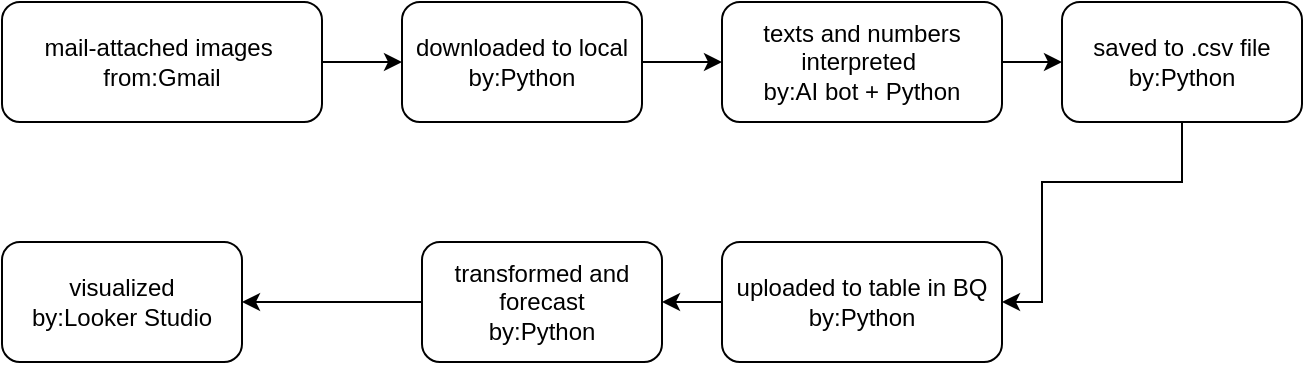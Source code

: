 <mxfile version="26.1.3">
  <diagram name="Page-1" id="FkBX0lCtyiiwPHw7W5XG">
    <mxGraphModel dx="828" dy="760" grid="1" gridSize="10" guides="1" tooltips="1" connect="1" arrows="1" fold="1" page="1" pageScale="1" pageWidth="850" pageHeight="1100" math="0" shadow="0">
      <root>
        <mxCell id="0" />
        <mxCell id="1" parent="0" />
        <mxCell id="xpbiR89e_bqxvKsGa3NA-8" style="edgeStyle=orthogonalEdgeStyle;rounded=0;orthogonalLoop=1;jettySize=auto;html=1;entryX=0;entryY=0.5;entryDx=0;entryDy=0;" edge="1" parent="1" source="xpbiR89e_bqxvKsGa3NA-1" target="xpbiR89e_bqxvKsGa3NA-7">
          <mxGeometry relative="1" as="geometry" />
        </mxCell>
        <mxCell id="xpbiR89e_bqxvKsGa3NA-1" value="&lt;div&gt;mail-attached images&amp;nbsp;&lt;/div&gt;&lt;div&gt;from:Gmail&lt;/div&gt;" style="rounded=1;whiteSpace=wrap;html=1;" vertex="1" parent="1">
          <mxGeometry x="40" y="260" width="160" height="60" as="geometry" />
        </mxCell>
        <mxCell id="xpbiR89e_bqxvKsGa3NA-12" style="edgeStyle=orthogonalEdgeStyle;rounded=0;orthogonalLoop=1;jettySize=auto;html=1;entryX=1;entryY=0.5;entryDx=0;entryDy=0;" edge="1" parent="1" source="xpbiR89e_bqxvKsGa3NA-2" target="xpbiR89e_bqxvKsGa3NA-5">
          <mxGeometry relative="1" as="geometry" />
        </mxCell>
        <mxCell id="xpbiR89e_bqxvKsGa3NA-2" value="&lt;div&gt;uploaded to table in BQ&lt;/div&gt;&lt;div&gt;by:Python&lt;/div&gt;" style="rounded=1;whiteSpace=wrap;html=1;" vertex="1" parent="1">
          <mxGeometry x="400" y="380" width="140" height="60" as="geometry" />
        </mxCell>
        <mxCell id="xpbiR89e_bqxvKsGa3NA-10" style="edgeStyle=orthogonalEdgeStyle;rounded=0;orthogonalLoop=1;jettySize=auto;html=1;" edge="1" parent="1" source="xpbiR89e_bqxvKsGa3NA-3" target="xpbiR89e_bqxvKsGa3NA-4">
          <mxGeometry relative="1" as="geometry" />
        </mxCell>
        <mxCell id="xpbiR89e_bqxvKsGa3NA-3" value="&lt;div&gt;texts and numbers interpreted&amp;nbsp;&lt;/div&gt;&lt;div&gt;by:AI bot + Python&lt;/div&gt;" style="rounded=1;whiteSpace=wrap;html=1;" vertex="1" parent="1">
          <mxGeometry x="400" y="260" width="140" height="60" as="geometry" />
        </mxCell>
        <mxCell id="xpbiR89e_bqxvKsGa3NA-11" style="edgeStyle=orthogonalEdgeStyle;rounded=0;orthogonalLoop=1;jettySize=auto;html=1;entryX=1;entryY=0.5;entryDx=0;entryDy=0;" edge="1" parent="1" source="xpbiR89e_bqxvKsGa3NA-4" target="xpbiR89e_bqxvKsGa3NA-2">
          <mxGeometry relative="1" as="geometry">
            <Array as="points">
              <mxPoint x="630" y="350" />
              <mxPoint x="560" y="350" />
              <mxPoint x="560" y="410" />
            </Array>
          </mxGeometry>
        </mxCell>
        <mxCell id="xpbiR89e_bqxvKsGa3NA-4" value="&lt;div&gt;saved to .csv file &lt;br&gt;&lt;/div&gt;&lt;div&gt;by:Python&lt;/div&gt;" style="rounded=1;whiteSpace=wrap;html=1;" vertex="1" parent="1">
          <mxGeometry x="570" y="260" width="120" height="60" as="geometry" />
        </mxCell>
        <mxCell id="xpbiR89e_bqxvKsGa3NA-13" style="edgeStyle=orthogonalEdgeStyle;rounded=0;orthogonalLoop=1;jettySize=auto;html=1;entryX=1;entryY=0.5;entryDx=0;entryDy=0;" edge="1" parent="1" source="xpbiR89e_bqxvKsGa3NA-5" target="xpbiR89e_bqxvKsGa3NA-6">
          <mxGeometry relative="1" as="geometry" />
        </mxCell>
        <mxCell id="xpbiR89e_bqxvKsGa3NA-5" value="&lt;div&gt;transformed and forecast &lt;br&gt;&lt;/div&gt;&lt;div&gt;by:Python&lt;/div&gt;" style="rounded=1;whiteSpace=wrap;html=1;" vertex="1" parent="1">
          <mxGeometry x="250" y="380" width="120" height="60" as="geometry" />
        </mxCell>
        <mxCell id="xpbiR89e_bqxvKsGa3NA-6" value="&lt;div&gt;visualized&lt;/div&gt;&lt;div&gt;by:Looker Studio&lt;/div&gt;" style="rounded=1;whiteSpace=wrap;html=1;" vertex="1" parent="1">
          <mxGeometry x="40" y="380" width="120" height="60" as="geometry" />
        </mxCell>
        <mxCell id="xpbiR89e_bqxvKsGa3NA-9" style="edgeStyle=orthogonalEdgeStyle;rounded=0;orthogonalLoop=1;jettySize=auto;html=1;" edge="1" parent="1" source="xpbiR89e_bqxvKsGa3NA-7" target="xpbiR89e_bqxvKsGa3NA-3">
          <mxGeometry relative="1" as="geometry" />
        </mxCell>
        <mxCell id="xpbiR89e_bqxvKsGa3NA-7" value="&lt;div&gt;downloaded to local &lt;br&gt;&lt;/div&gt;&lt;div&gt;by:Python&lt;/div&gt;" style="rounded=1;whiteSpace=wrap;html=1;" vertex="1" parent="1">
          <mxGeometry x="240" y="260" width="120" height="60" as="geometry" />
        </mxCell>
      </root>
    </mxGraphModel>
  </diagram>
</mxfile>
